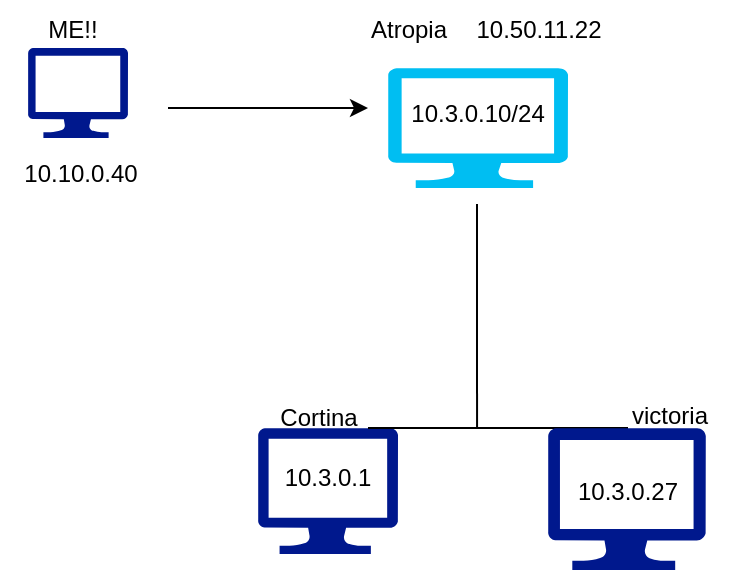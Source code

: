 <mxfile version="28.1.0">
  <diagram name="Page-1" id="lbSQL19rOf3Aip-KQkbr">
    <mxGraphModel dx="1426" dy="763" grid="1" gridSize="10" guides="1" tooltips="1" connect="1" arrows="1" fold="1" page="1" pageScale="1" pageWidth="850" pageHeight="1100" math="0" shadow="0">
      <root>
        <mxCell id="0" />
        <mxCell id="1" parent="0" />
        <mxCell id="PqLP3M8Tc6-1wflEr1pw-1" value="" style="sketch=0;aspect=fixed;pointerEvents=1;shadow=0;dashed=0;html=1;strokeColor=none;labelPosition=center;verticalLabelPosition=bottom;verticalAlign=top;align=center;fillColor=#00188D;shape=mxgraph.azure.computer" vertex="1" parent="1">
          <mxGeometry x="70" y="80" width="50" height="45" as="geometry" />
        </mxCell>
        <mxCell id="PqLP3M8Tc6-1wflEr1pw-2" value="10.10.0.40" style="text;html=1;align=center;verticalAlign=middle;resizable=0;points=[];autosize=1;strokeColor=none;fillColor=none;" vertex="1" parent="1">
          <mxGeometry x="56" y="128" width="80" height="30" as="geometry" />
        </mxCell>
        <mxCell id="PqLP3M8Tc6-1wflEr1pw-3" value="ME!!" style="text;html=1;align=center;verticalAlign=middle;resizable=0;points=[];autosize=1;strokeColor=none;fillColor=none;" vertex="1" parent="1">
          <mxGeometry x="67" y="56" width="50" height="30" as="geometry" />
        </mxCell>
        <mxCell id="PqLP3M8Tc6-1wflEr1pw-4" value="" style="endArrow=classic;html=1;rounded=0;" edge="1" parent="1">
          <mxGeometry width="50" height="50" relative="1" as="geometry">
            <mxPoint x="140" y="110" as="sourcePoint" />
            <mxPoint x="240" y="110" as="targetPoint" />
          </mxGeometry>
        </mxCell>
        <mxCell id="PqLP3M8Tc6-1wflEr1pw-5" value="" style="verticalLabelPosition=bottom;html=1;verticalAlign=top;align=center;strokeColor=none;fillColor=#00BEF2;shape=mxgraph.azure.computer;pointerEvents=1;" vertex="1" parent="1">
          <mxGeometry x="250" y="90" width="90" height="60" as="geometry" />
        </mxCell>
        <mxCell id="PqLP3M8Tc6-1wflEr1pw-6" value="Atropia" style="text;html=1;align=center;verticalAlign=middle;resizable=0;points=[];autosize=1;strokeColor=none;fillColor=none;" vertex="1" parent="1">
          <mxGeometry x="230" y="56" width="60" height="30" as="geometry" />
        </mxCell>
        <mxCell id="PqLP3M8Tc6-1wflEr1pw-7" value="10.50.11.22" style="text;html=1;align=center;verticalAlign=middle;resizable=0;points=[];autosize=1;strokeColor=none;fillColor=none;" vertex="1" parent="1">
          <mxGeometry x="280" y="56" width="90" height="30" as="geometry" />
        </mxCell>
        <mxCell id="PqLP3M8Tc6-1wflEr1pw-10" value="" style="endArrow=none;html=1;rounded=0;entryX=0.544;entryY=1;entryDx=0;entryDy=0;entryPerimeter=0;" edge="1" parent="1">
          <mxGeometry width="50" height="50" relative="1" as="geometry">
            <mxPoint x="294.52" y="270" as="sourcePoint" />
            <mxPoint x="294.5" y="158" as="targetPoint" />
          </mxGeometry>
        </mxCell>
        <mxCell id="PqLP3M8Tc6-1wflEr1pw-11" value="10.3.0.10/24" style="text;html=1;align=center;verticalAlign=middle;whiteSpace=wrap;rounded=0;" vertex="1" parent="1">
          <mxGeometry x="265" y="98" width="60" height="30" as="geometry" />
        </mxCell>
        <mxCell id="PqLP3M8Tc6-1wflEr1pw-12" value="" style="sketch=0;aspect=fixed;pointerEvents=1;shadow=0;dashed=0;html=1;strokeColor=none;labelPosition=center;verticalLabelPosition=bottom;verticalAlign=top;align=center;fillColor=#00188D;shape=mxgraph.azure.computer" vertex="1" parent="1">
          <mxGeometry x="185" y="270" width="70" height="63" as="geometry" />
        </mxCell>
        <mxCell id="PqLP3M8Tc6-1wflEr1pw-13" value="10.3.0.1" style="text;html=1;align=center;verticalAlign=middle;whiteSpace=wrap;rounded=0;" vertex="1" parent="1">
          <mxGeometry x="190" y="280" width="60" height="30" as="geometry" />
        </mxCell>
        <mxCell id="PqLP3M8Tc6-1wflEr1pw-17" value="Cortina" style="text;html=1;align=center;verticalAlign=middle;resizable=0;points=[];autosize=1;strokeColor=none;fillColor=none;" vertex="1" parent="1">
          <mxGeometry x="185" y="250" width="60" height="30" as="geometry" />
        </mxCell>
        <mxCell id="PqLP3M8Tc6-1wflEr1pw-18" value="" style="endArrow=none;html=1;rounded=0;" edge="1" parent="1">
          <mxGeometry width="50" height="50" relative="1" as="geometry">
            <mxPoint x="240" y="270" as="sourcePoint" />
            <mxPoint x="370" y="270" as="targetPoint" />
          </mxGeometry>
        </mxCell>
        <mxCell id="PqLP3M8Tc6-1wflEr1pw-19" value="" style="sketch=0;aspect=fixed;pointerEvents=1;shadow=0;dashed=0;html=1;strokeColor=none;labelPosition=center;verticalLabelPosition=bottom;verticalAlign=top;align=center;fillColor=#00188D;shape=mxgraph.azure.computer" vertex="1" parent="1">
          <mxGeometry x="330" y="270" width="78.89" height="71" as="geometry" />
        </mxCell>
        <mxCell id="PqLP3M8Tc6-1wflEr1pw-20" value="10.3.0.27" style="text;html=1;align=center;verticalAlign=middle;whiteSpace=wrap;rounded=0;" vertex="1" parent="1">
          <mxGeometry x="340" y="287" width="60" height="30" as="geometry" />
        </mxCell>
        <mxCell id="PqLP3M8Tc6-1wflEr1pw-21" value="victoria" style="text;html=1;align=center;verticalAlign=middle;whiteSpace=wrap;rounded=0;" vertex="1" parent="1">
          <mxGeometry x="361" y="249" width="60" height="30" as="geometry" />
        </mxCell>
      </root>
    </mxGraphModel>
  </diagram>
</mxfile>
